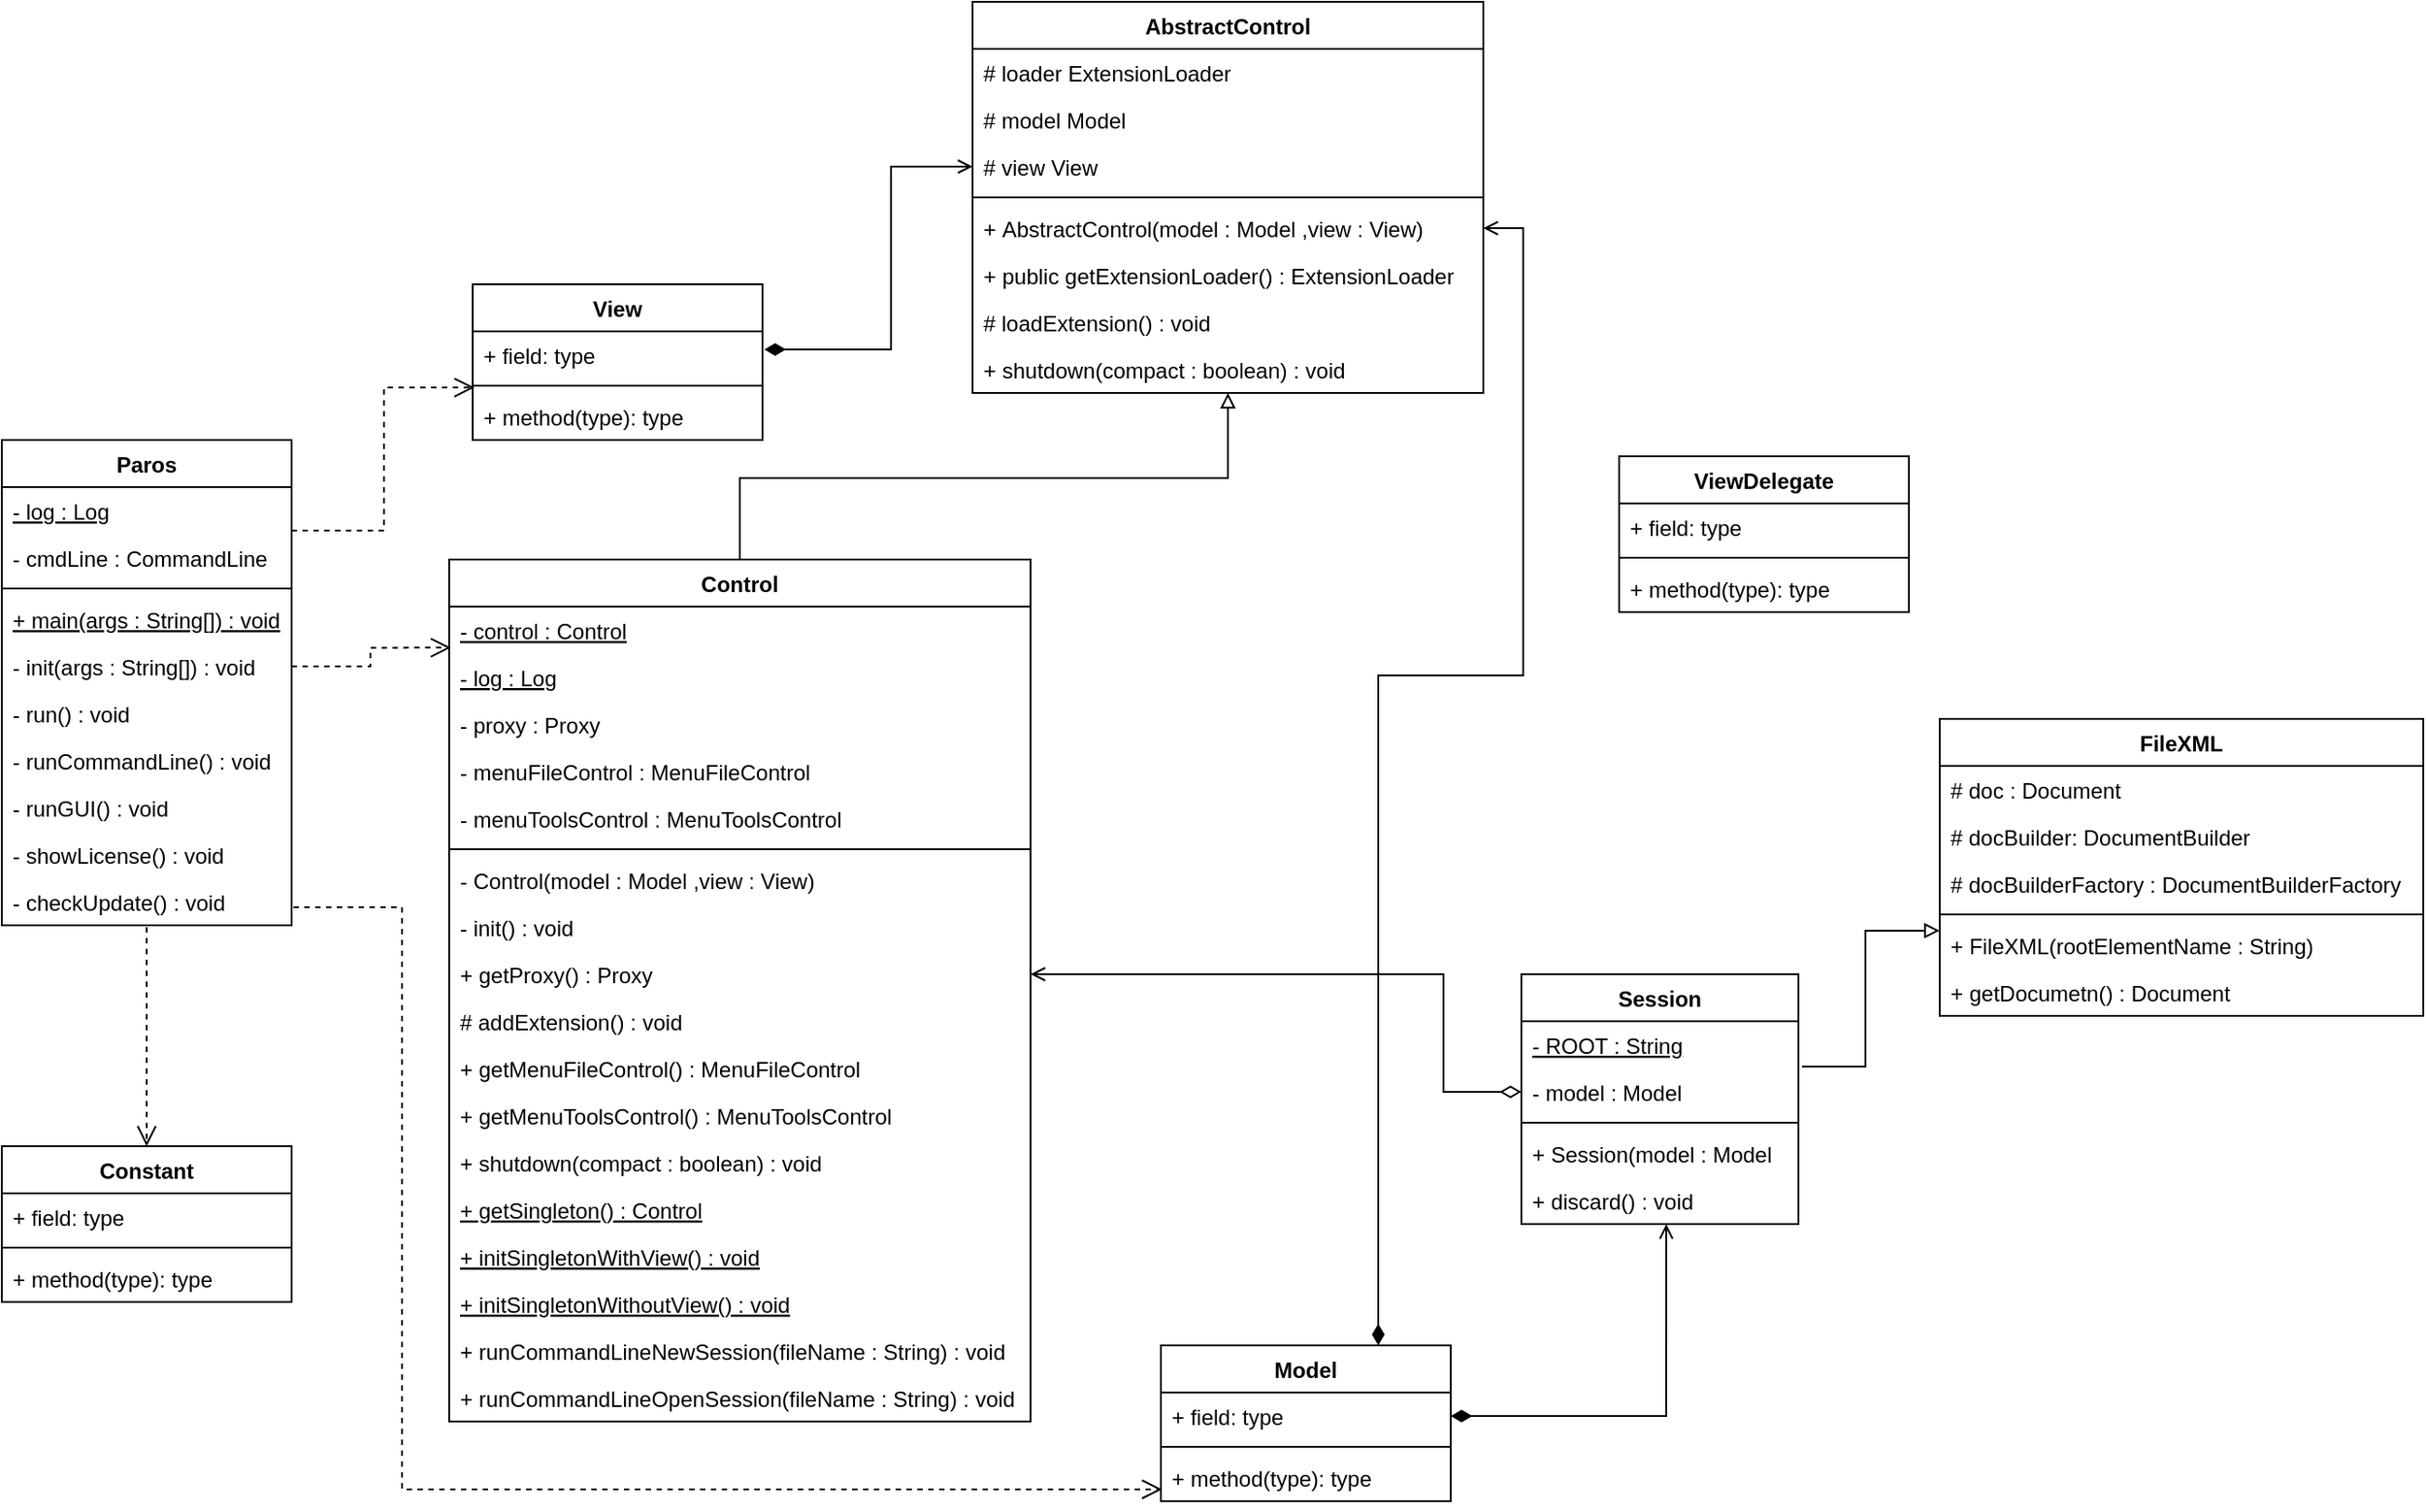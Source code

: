 <mxfile version="15.2.7" type="github"><diagram id="Wmx8umCXhcWCva3Gc1Ji" name="Page-1"><mxGraphModel dx="1973" dy="1091" grid="0" gridSize="10" guides="1" tooltips="1" connect="1" arrows="1" fold="1" page="1" pageScale="1" pageWidth="2000" pageHeight="2000" math="0" shadow="0"><root><mxCell id="0"/><mxCell id="1" parent="0"/><mxCell id="zIt9jjFe4wqMxryBXSwn-517" value="Paros" style="swimlane;fontStyle=1;align=center;verticalAlign=top;childLayout=stackLayout;horizontal=1;startSize=26;horizontalStack=0;resizeParent=1;resizeParentMax=0;resizeLast=0;collapsible=1;marginBottom=0;" vertex="1" parent="1"><mxGeometry x="430" y="546" width="160" height="268" as="geometry"><mxRectangle x="380" y="260" width="100" height="26" as="alternateBounds"/></mxGeometry></mxCell><mxCell id="zIt9jjFe4wqMxryBXSwn-518" value="- log : Log" style="text;strokeColor=none;fillColor=none;align=left;verticalAlign=top;spacingLeft=4;spacingRight=4;overflow=hidden;rotatable=0;points=[[0,0.5],[1,0.5]];portConstraint=eastwest;fontStyle=4" vertex="1" parent="zIt9jjFe4wqMxryBXSwn-517"><mxGeometry y="26" width="160" height="26" as="geometry"/></mxCell><mxCell id="zIt9jjFe4wqMxryBXSwn-519" value="- cmdLine : CommandLine" style="text;strokeColor=none;fillColor=none;align=left;verticalAlign=top;spacingLeft=4;spacingRight=4;overflow=hidden;rotatable=0;points=[[0,0.5],[1,0.5]];portConstraint=eastwest;fontStyle=0" vertex="1" parent="zIt9jjFe4wqMxryBXSwn-517"><mxGeometry y="52" width="160" height="26" as="geometry"/></mxCell><mxCell id="zIt9jjFe4wqMxryBXSwn-520" value="" style="line;strokeWidth=1;fillColor=none;align=left;verticalAlign=middle;spacingTop=-1;spacingLeft=3;spacingRight=3;rotatable=0;labelPosition=right;points=[];portConstraint=eastwest;" vertex="1" parent="zIt9jjFe4wqMxryBXSwn-517"><mxGeometry y="78" width="160" height="8" as="geometry"/></mxCell><mxCell id="zIt9jjFe4wqMxryBXSwn-521" value="+ main(args : String[]) : void" style="text;strokeColor=none;fillColor=none;align=left;verticalAlign=top;spacingLeft=4;spacingRight=4;overflow=hidden;rotatable=0;points=[[0,0.5],[1,0.5]];portConstraint=eastwest;fontStyle=4" vertex="1" parent="zIt9jjFe4wqMxryBXSwn-517"><mxGeometry y="86" width="160" height="26" as="geometry"/></mxCell><mxCell id="zIt9jjFe4wqMxryBXSwn-522" value="- init(args : String[]) : void" style="text;strokeColor=none;fillColor=none;align=left;verticalAlign=top;spacingLeft=4;spacingRight=4;overflow=hidden;rotatable=0;points=[[0,0.5],[1,0.5]];portConstraint=eastwest;fontStyle=0" vertex="1" parent="zIt9jjFe4wqMxryBXSwn-517"><mxGeometry y="112" width="160" height="26" as="geometry"/></mxCell><mxCell id="zIt9jjFe4wqMxryBXSwn-523" value="- run() : void" style="text;strokeColor=none;fillColor=none;align=left;verticalAlign=top;spacingLeft=4;spacingRight=4;overflow=hidden;rotatable=0;points=[[0,0.5],[1,0.5]];portConstraint=eastwest;fontStyle=0" vertex="1" parent="zIt9jjFe4wqMxryBXSwn-517"><mxGeometry y="138" width="160" height="26" as="geometry"/></mxCell><mxCell id="zIt9jjFe4wqMxryBXSwn-524" value="- runCommandLine() : void" style="text;strokeColor=none;fillColor=none;align=left;verticalAlign=top;spacingLeft=4;spacingRight=4;overflow=hidden;rotatable=0;points=[[0,0.5],[1,0.5]];portConstraint=eastwest;fontStyle=0" vertex="1" parent="zIt9jjFe4wqMxryBXSwn-517"><mxGeometry y="164" width="160" height="26" as="geometry"/></mxCell><mxCell id="zIt9jjFe4wqMxryBXSwn-525" value="- runGUI() : void" style="text;strokeColor=none;fillColor=none;align=left;verticalAlign=top;spacingLeft=4;spacingRight=4;overflow=hidden;rotatable=0;points=[[0,0.5],[1,0.5]];portConstraint=eastwest;fontStyle=0" vertex="1" parent="zIt9jjFe4wqMxryBXSwn-517"><mxGeometry y="190" width="160" height="26" as="geometry"/></mxCell><mxCell id="zIt9jjFe4wqMxryBXSwn-526" value="- showLicense() : void" style="text;strokeColor=none;fillColor=none;align=left;verticalAlign=top;spacingLeft=4;spacingRight=4;overflow=hidden;rotatable=0;points=[[0,0.5],[1,0.5]];portConstraint=eastwest;fontStyle=0" vertex="1" parent="zIt9jjFe4wqMxryBXSwn-517"><mxGeometry y="216" width="160" height="26" as="geometry"/></mxCell><mxCell id="zIt9jjFe4wqMxryBXSwn-527" value="- checkUpdate() : void" style="text;strokeColor=none;fillColor=none;align=left;verticalAlign=top;spacingLeft=4;spacingRight=4;overflow=hidden;rotatable=0;points=[[0,0.5],[1,0.5]];portConstraint=eastwest;fontStyle=0" vertex="1" parent="zIt9jjFe4wqMxryBXSwn-517"><mxGeometry y="242" width="160" height="26" as="geometry"/></mxCell><mxCell id="zIt9jjFe4wqMxryBXSwn-528" style="edgeStyle=orthogonalEdgeStyle;rounded=0;orthogonalLoop=1;jettySize=auto;html=1;exitX=0.5;exitY=0;exitDx=0;exitDy=0;entryX=0.5;entryY=1;entryDx=0;entryDy=0;endArrow=block;endFill=0;" edge="1" parent="1" source="zIt9jjFe4wqMxryBXSwn-529" target="zIt9jjFe4wqMxryBXSwn-544"><mxGeometry relative="1" as="geometry"><Array as="points"><mxPoint x="838" y="567"/><mxPoint x="1107" y="567"/></Array></mxGeometry></mxCell><mxCell id="zIt9jjFe4wqMxryBXSwn-529" value="Control" style="swimlane;fontStyle=1;align=center;verticalAlign=top;childLayout=stackLayout;horizontal=1;startSize=26;horizontalStack=0;resizeParent=1;resizeParentMax=0;resizeLast=0;collapsible=1;marginBottom=0;" vertex="1" parent="1"><mxGeometry x="677" y="612" width="321" height="476" as="geometry"><mxRectangle x="677" y="612" width="70" height="26" as="alternateBounds"/></mxGeometry></mxCell><mxCell id="zIt9jjFe4wqMxryBXSwn-530" value="- control : Control" style="text;strokeColor=none;fillColor=none;align=left;verticalAlign=top;spacingLeft=4;spacingRight=4;overflow=hidden;rotatable=0;points=[[0,0.5],[1,0.5]];portConstraint=eastwest;fontStyle=4" vertex="1" parent="zIt9jjFe4wqMxryBXSwn-529"><mxGeometry y="26" width="321" height="26" as="geometry"/></mxCell><mxCell id="zIt9jjFe4wqMxryBXSwn-531" value="- log : Log" style="text;strokeColor=none;fillColor=none;align=left;verticalAlign=top;spacingLeft=4;spacingRight=4;overflow=hidden;rotatable=0;points=[[0,0.5],[1,0.5]];portConstraint=eastwest;fontStyle=4" vertex="1" parent="zIt9jjFe4wqMxryBXSwn-529"><mxGeometry y="52" width="321" height="26" as="geometry"/></mxCell><mxCell id="zIt9jjFe4wqMxryBXSwn-532" value="- proxy : Proxy&#10;" style="text;strokeColor=none;fillColor=none;align=left;verticalAlign=top;spacingLeft=4;spacingRight=4;overflow=hidden;rotatable=0;points=[[0,0.5],[1,0.5]];portConstraint=eastwest;fontStyle=0" vertex="1" parent="zIt9jjFe4wqMxryBXSwn-529"><mxGeometry y="78" width="321" height="26" as="geometry"/></mxCell><mxCell id="zIt9jjFe4wqMxryBXSwn-533" value="- menuFileControl : MenuFileControl" style="text;strokeColor=none;fillColor=none;align=left;verticalAlign=top;spacingLeft=4;spacingRight=4;overflow=hidden;rotatable=0;points=[[0,0.5],[1,0.5]];portConstraint=eastwest;fontStyle=0" vertex="1" parent="zIt9jjFe4wqMxryBXSwn-529"><mxGeometry y="104" width="321" height="26" as="geometry"/></mxCell><mxCell id="zIt9jjFe4wqMxryBXSwn-534" value="- menuToolsControl : MenuToolsControl" style="text;strokeColor=none;fillColor=none;align=left;verticalAlign=top;spacingLeft=4;spacingRight=4;overflow=hidden;rotatable=0;points=[[0,0.5],[1,0.5]];portConstraint=eastwest;fontStyle=0" vertex="1" parent="zIt9jjFe4wqMxryBXSwn-529"><mxGeometry y="130" width="321" height="26" as="geometry"/></mxCell><mxCell id="zIt9jjFe4wqMxryBXSwn-535" value="" style="line;strokeWidth=1;fillColor=none;align=left;verticalAlign=middle;spacingTop=-1;spacingLeft=3;spacingRight=3;rotatable=0;labelPosition=right;points=[];portConstraint=eastwest;" vertex="1" parent="zIt9jjFe4wqMxryBXSwn-529"><mxGeometry y="156" width="321" height="8" as="geometry"/></mxCell><mxCell id="zIt9jjFe4wqMxryBXSwn-536" value="- Control(model : Model ,view : View) " style="text;strokeColor=none;fillColor=none;align=left;verticalAlign=top;spacingLeft=4;spacingRight=4;overflow=hidden;rotatable=0;points=[[0,0.5],[1,0.5]];portConstraint=eastwest;" vertex="1" parent="zIt9jjFe4wqMxryBXSwn-529"><mxGeometry y="164" width="321" height="26" as="geometry"/></mxCell><mxCell id="zIt9jjFe4wqMxryBXSwn-537" value="- init() : void" style="text;strokeColor=none;fillColor=none;align=left;verticalAlign=top;spacingLeft=4;spacingRight=4;overflow=hidden;rotatable=0;points=[[0,0.5],[1,0.5]];portConstraint=eastwest;" vertex="1" parent="zIt9jjFe4wqMxryBXSwn-529"><mxGeometry y="190" width="321" height="26" as="geometry"/></mxCell><mxCell id="zIt9jjFe4wqMxryBXSwn-538" value="+ getProxy() : Proxy&#10;" style="text;strokeColor=none;fillColor=none;align=left;verticalAlign=top;spacingLeft=4;spacingRight=4;overflow=hidden;rotatable=0;points=[[0,0.5],[1,0.5]];portConstraint=eastwest;" vertex="1" parent="zIt9jjFe4wqMxryBXSwn-529"><mxGeometry y="216" width="321" height="26" as="geometry"/></mxCell><mxCell id="zIt9jjFe4wqMxryBXSwn-539" value="# addExtension() : void&#10;" style="text;strokeColor=none;fillColor=none;align=left;verticalAlign=top;spacingLeft=4;spacingRight=4;overflow=hidden;rotatable=0;points=[[0,0.5],[1,0.5]];portConstraint=eastwest;" vertex="1" parent="zIt9jjFe4wqMxryBXSwn-529"><mxGeometry y="242" width="321" height="26" as="geometry"/></mxCell><mxCell id="zIt9jjFe4wqMxryBXSwn-540" value="+ getMenuFileControl() : MenuFileControl" style="text;strokeColor=none;fillColor=none;align=left;verticalAlign=top;spacingLeft=4;spacingRight=4;overflow=hidden;rotatable=0;points=[[0,0.5],[1,0.5]];portConstraint=eastwest;" vertex="1" parent="zIt9jjFe4wqMxryBXSwn-529"><mxGeometry y="268" width="321" height="26" as="geometry"/></mxCell><mxCell id="zIt9jjFe4wqMxryBXSwn-541" value="+ getMenuToolsControl() : MenuToolsControl" style="text;strokeColor=none;fillColor=none;align=left;verticalAlign=top;spacingLeft=4;spacingRight=4;overflow=hidden;rotatable=0;points=[[0,0.5],[1,0.5]];portConstraint=eastwest;" vertex="1" parent="zIt9jjFe4wqMxryBXSwn-529"><mxGeometry y="294" width="321" height="26" as="geometry"/></mxCell><mxCell id="zIt9jjFe4wqMxryBXSwn-542" value="+ shutdown(compact : boolean) : void" style="text;strokeColor=none;fillColor=none;align=left;verticalAlign=top;spacingLeft=4;spacingRight=4;overflow=hidden;rotatable=0;points=[[0,0.5],[1,0.5]];portConstraint=eastwest;" vertex="1" parent="zIt9jjFe4wqMxryBXSwn-529"><mxGeometry y="320" width="321" height="26" as="geometry"/></mxCell><mxCell id="zIt9jjFe4wqMxryBXSwn-543" value="+ getSingleton() : Control" style="text;strokeColor=none;fillColor=none;align=left;verticalAlign=top;spacingLeft=4;spacingRight=4;overflow=hidden;rotatable=0;points=[[0,0.5],[1,0.5]];portConstraint=eastwest;fontStyle=4" vertex="1" parent="zIt9jjFe4wqMxryBXSwn-529"><mxGeometry y="346" width="321" height="26" as="geometry"/></mxCell><mxCell id="zIt9jjFe4wqMxryBXSwn-578" value="+ initSingletonWithView() : void" style="text;strokeColor=none;fillColor=none;align=left;verticalAlign=top;spacingLeft=4;spacingRight=4;overflow=hidden;rotatable=0;points=[[0,0.5],[1,0.5]];portConstraint=eastwest;fontStyle=4" vertex="1" parent="zIt9jjFe4wqMxryBXSwn-529"><mxGeometry y="372" width="321" height="26" as="geometry"/></mxCell><mxCell id="zIt9jjFe4wqMxryBXSwn-579" value="+ initSingletonWithoutView() : void" style="text;strokeColor=none;fillColor=none;align=left;verticalAlign=top;spacingLeft=4;spacingRight=4;overflow=hidden;rotatable=0;points=[[0,0.5],[1,0.5]];portConstraint=eastwest;fontStyle=4" vertex="1" parent="zIt9jjFe4wqMxryBXSwn-529"><mxGeometry y="398" width="321" height="26" as="geometry"/></mxCell><mxCell id="zIt9jjFe4wqMxryBXSwn-580" value="+ runCommandLineNewSession(fileName : String) : void" style="text;strokeColor=none;fillColor=none;align=left;verticalAlign=top;spacingLeft=4;spacingRight=4;overflow=hidden;rotatable=0;points=[[0,0.5],[1,0.5]];portConstraint=eastwest;fontStyle=0" vertex="1" parent="zIt9jjFe4wqMxryBXSwn-529"><mxGeometry y="424" width="321" height="26" as="geometry"/></mxCell><mxCell id="zIt9jjFe4wqMxryBXSwn-581" value="+ runCommandLineOpenSession(fileName : String) : void" style="text;strokeColor=none;fillColor=none;align=left;verticalAlign=top;spacingLeft=4;spacingRight=4;overflow=hidden;rotatable=0;points=[[0,0.5],[1,0.5]];portConstraint=eastwest;fontStyle=0" vertex="1" parent="zIt9jjFe4wqMxryBXSwn-529"><mxGeometry y="450" width="321" height="26" as="geometry"/></mxCell><mxCell id="zIt9jjFe4wqMxryBXSwn-544" value="AbstractControl" style="swimlane;fontStyle=1;align=center;verticalAlign=top;childLayout=stackLayout;horizontal=1;startSize=26;horizontalStack=0;resizeParent=1;resizeParentMax=0;resizeLast=0;collapsible=1;marginBottom=0;" vertex="1" parent="1"><mxGeometry x="966" y="304" width="282" height="216" as="geometry"/></mxCell><mxCell id="zIt9jjFe4wqMxryBXSwn-545" value="# loader ExtensionLoader" style="text;strokeColor=none;fillColor=none;align=left;verticalAlign=top;spacingLeft=4;spacingRight=4;overflow=hidden;rotatable=0;points=[[0,0.5],[1,0.5]];portConstraint=eastwest;" vertex="1" parent="zIt9jjFe4wqMxryBXSwn-544"><mxGeometry y="26" width="282" height="26" as="geometry"/></mxCell><mxCell id="zIt9jjFe4wqMxryBXSwn-583" value="# model Model" style="text;strokeColor=none;fillColor=none;align=left;verticalAlign=top;spacingLeft=4;spacingRight=4;overflow=hidden;rotatable=0;points=[[0,0.5],[1,0.5]];portConstraint=eastwest;" vertex="1" parent="zIt9jjFe4wqMxryBXSwn-544"><mxGeometry y="52" width="282" height="26" as="geometry"/></mxCell><mxCell id="zIt9jjFe4wqMxryBXSwn-582" value="# view View" style="text;strokeColor=none;fillColor=none;align=left;verticalAlign=top;spacingLeft=4;spacingRight=4;overflow=hidden;rotatable=0;points=[[0,0.5],[1,0.5]];portConstraint=eastwest;" vertex="1" parent="zIt9jjFe4wqMxryBXSwn-544"><mxGeometry y="78" width="282" height="26" as="geometry"/></mxCell><mxCell id="zIt9jjFe4wqMxryBXSwn-546" value="" style="line;strokeWidth=1;fillColor=none;align=left;verticalAlign=middle;spacingTop=-1;spacingLeft=3;spacingRight=3;rotatable=0;labelPosition=right;points=[];portConstraint=eastwest;" vertex="1" parent="zIt9jjFe4wqMxryBXSwn-544"><mxGeometry y="104" width="282" height="8" as="geometry"/></mxCell><mxCell id="zIt9jjFe4wqMxryBXSwn-547" value="+ AbstractControl(model : Model ,view : View)" style="text;strokeColor=none;fillColor=none;align=left;verticalAlign=top;spacingLeft=4;spacingRight=4;overflow=hidden;rotatable=0;points=[[0,0.5],[1,0.5]];portConstraint=eastwest;" vertex="1" parent="zIt9jjFe4wqMxryBXSwn-544"><mxGeometry y="112" width="282" height="26" as="geometry"/></mxCell><mxCell id="zIt9jjFe4wqMxryBXSwn-612" value="+ public getExtensionLoader() : ExtensionLoader " style="text;strokeColor=none;fillColor=none;align=left;verticalAlign=top;spacingLeft=4;spacingRight=4;overflow=hidden;rotatable=0;points=[[0,0.5],[1,0.5]];portConstraint=eastwest;" vertex="1" parent="zIt9jjFe4wqMxryBXSwn-544"><mxGeometry y="138" width="282" height="26" as="geometry"/></mxCell><mxCell id="zIt9jjFe4wqMxryBXSwn-613" value="# loadExtension() : void" style="text;strokeColor=none;fillColor=none;align=left;verticalAlign=top;spacingLeft=4;spacingRight=4;overflow=hidden;rotatable=0;points=[[0,0.5],[1,0.5]];portConstraint=eastwest;" vertex="1" parent="zIt9jjFe4wqMxryBXSwn-544"><mxGeometry y="164" width="282" height="26" as="geometry"/></mxCell><mxCell id="zIt9jjFe4wqMxryBXSwn-614" value="+ shutdown(compact : boolean) : void" style="text;strokeColor=none;fillColor=none;align=left;verticalAlign=top;spacingLeft=4;spacingRight=4;overflow=hidden;rotatable=0;points=[[0,0.5],[1,0.5]];portConstraint=eastwest;" vertex="1" parent="zIt9jjFe4wqMxryBXSwn-544"><mxGeometry y="190" width="282" height="26" as="geometry"/></mxCell><mxCell id="zIt9jjFe4wqMxryBXSwn-548" value="View" style="swimlane;fontStyle=1;align=center;verticalAlign=top;childLayout=stackLayout;horizontal=1;startSize=26;horizontalStack=0;resizeParent=1;resizeParentMax=0;resizeLast=0;collapsible=1;marginBottom=0;" vertex="1" parent="1"><mxGeometry x="690" y="460" width="160" height="86" as="geometry"/></mxCell><mxCell id="zIt9jjFe4wqMxryBXSwn-549" value="+ field: type" style="text;strokeColor=none;fillColor=none;align=left;verticalAlign=top;spacingLeft=4;spacingRight=4;overflow=hidden;rotatable=0;points=[[0,0.5],[1,0.5]];portConstraint=eastwest;" vertex="1" parent="zIt9jjFe4wqMxryBXSwn-548"><mxGeometry y="26" width="160" height="26" as="geometry"/></mxCell><mxCell id="zIt9jjFe4wqMxryBXSwn-550" value="" style="line;strokeWidth=1;fillColor=none;align=left;verticalAlign=middle;spacingTop=-1;spacingLeft=3;spacingRight=3;rotatable=0;labelPosition=right;points=[];portConstraint=eastwest;" vertex="1" parent="zIt9jjFe4wqMxryBXSwn-548"><mxGeometry y="52" width="160" height="8" as="geometry"/></mxCell><mxCell id="zIt9jjFe4wqMxryBXSwn-551" value="+ method(type): type" style="text;strokeColor=none;fillColor=none;align=left;verticalAlign=top;spacingLeft=4;spacingRight=4;overflow=hidden;rotatable=0;points=[[0,0.5],[1,0.5]];portConstraint=eastwest;" vertex="1" parent="zIt9jjFe4wqMxryBXSwn-548"><mxGeometry y="60" width="160" height="26" as="geometry"/></mxCell><mxCell id="zIt9jjFe4wqMxryBXSwn-552" value="ViewDelegate" style="swimlane;fontStyle=1;align=center;verticalAlign=top;childLayout=stackLayout;horizontal=1;startSize=26;horizontalStack=0;resizeParent=1;resizeParentMax=0;resizeLast=0;collapsible=1;marginBottom=0;" vertex="1" parent="1"><mxGeometry x="1323" y="555" width="160" height="86" as="geometry"/></mxCell><mxCell id="zIt9jjFe4wqMxryBXSwn-553" value="+ field: type" style="text;strokeColor=none;fillColor=none;align=left;verticalAlign=top;spacingLeft=4;spacingRight=4;overflow=hidden;rotatable=0;points=[[0,0.5],[1,0.5]];portConstraint=eastwest;" vertex="1" parent="zIt9jjFe4wqMxryBXSwn-552"><mxGeometry y="26" width="160" height="26" as="geometry"/></mxCell><mxCell id="zIt9jjFe4wqMxryBXSwn-554" value="" style="line;strokeWidth=1;fillColor=none;align=left;verticalAlign=middle;spacingTop=-1;spacingLeft=3;spacingRight=3;rotatable=0;labelPosition=right;points=[];portConstraint=eastwest;" vertex="1" parent="zIt9jjFe4wqMxryBXSwn-552"><mxGeometry y="52" width="160" height="8" as="geometry"/></mxCell><mxCell id="zIt9jjFe4wqMxryBXSwn-555" value="+ method(type): type" style="text;strokeColor=none;fillColor=none;align=left;verticalAlign=top;spacingLeft=4;spacingRight=4;overflow=hidden;rotatable=0;points=[[0,0.5],[1,0.5]];portConstraint=eastwest;" vertex="1" parent="zIt9jjFe4wqMxryBXSwn-552"><mxGeometry y="60" width="160" height="26" as="geometry"/></mxCell><mxCell id="zIt9jjFe4wqMxryBXSwn-556" style="edgeStyle=orthogonalEdgeStyle;rounded=0;orthogonalLoop=1;jettySize=auto;html=1;exitX=1;exitY=0.5;exitDx=0;exitDy=0;endArrow=open;endFill=0;dashed=1;endSize=9;entryX=0.003;entryY=0.872;entryDx=0;entryDy=0;entryPerimeter=0;" edge="1" parent="1" source="zIt9jjFe4wqMxryBXSwn-522" target="zIt9jjFe4wqMxryBXSwn-530"><mxGeometry relative="1" as="geometry"><mxPoint x="660" y="746" as="targetPoint"/></mxGeometry></mxCell><mxCell id="zIt9jjFe4wqMxryBXSwn-557" value="Model" style="swimlane;fontStyle=1;align=center;verticalAlign=top;childLayout=stackLayout;horizontal=1;startSize=26;horizontalStack=0;resizeParent=1;resizeParentMax=0;resizeLast=0;collapsible=1;marginBottom=0;" vertex="1" parent="1"><mxGeometry x="1070" y="1046" width="160" height="86" as="geometry"/></mxCell><mxCell id="zIt9jjFe4wqMxryBXSwn-558" value="+ field: type" style="text;strokeColor=none;fillColor=none;align=left;verticalAlign=top;spacingLeft=4;spacingRight=4;overflow=hidden;rotatable=0;points=[[0,0.5],[1,0.5]];portConstraint=eastwest;" vertex="1" parent="zIt9jjFe4wqMxryBXSwn-557"><mxGeometry y="26" width="160" height="26" as="geometry"/></mxCell><mxCell id="zIt9jjFe4wqMxryBXSwn-559" value="" style="line;strokeWidth=1;fillColor=none;align=left;verticalAlign=middle;spacingTop=-1;spacingLeft=3;spacingRight=3;rotatable=0;labelPosition=right;points=[];portConstraint=eastwest;" vertex="1" parent="zIt9jjFe4wqMxryBXSwn-557"><mxGeometry y="52" width="160" height="8" as="geometry"/></mxCell><mxCell id="zIt9jjFe4wqMxryBXSwn-560" value="+ method(type): type" style="text;strokeColor=none;fillColor=none;align=left;verticalAlign=top;spacingLeft=4;spacingRight=4;overflow=hidden;rotatable=0;points=[[0,0.5],[1,0.5]];portConstraint=eastwest;" vertex="1" parent="zIt9jjFe4wqMxryBXSwn-557"><mxGeometry y="60" width="160" height="26" as="geometry"/></mxCell><mxCell id="zIt9jjFe4wqMxryBXSwn-563" value="Session" style="swimlane;fontStyle=1;align=center;verticalAlign=top;childLayout=stackLayout;horizontal=1;startSize=26;horizontalStack=0;resizeParent=1;resizeParentMax=0;resizeLast=0;collapsible=1;marginBottom=0;" vertex="1" parent="1"><mxGeometry x="1269" y="841" width="153" height="138" as="geometry"/></mxCell><mxCell id="zIt9jjFe4wqMxryBXSwn-616" value="- ROOT : String" style="text;strokeColor=none;fillColor=none;align=left;verticalAlign=top;spacingLeft=4;spacingRight=4;overflow=hidden;rotatable=0;points=[[0,0.5],[1,0.5]];portConstraint=eastwest;fontStyle=4" vertex="1" parent="zIt9jjFe4wqMxryBXSwn-563"><mxGeometry y="26" width="153" height="26" as="geometry"/></mxCell><mxCell id="zIt9jjFe4wqMxryBXSwn-620" value="- model : Model" style="text;strokeColor=none;fillColor=none;align=left;verticalAlign=top;spacingLeft=4;spacingRight=4;overflow=hidden;rotatable=0;points=[[0,0.5],[1,0.5]];portConstraint=eastwest;" vertex="1" parent="zIt9jjFe4wqMxryBXSwn-563"><mxGeometry y="52" width="153" height="26" as="geometry"/></mxCell><mxCell id="zIt9jjFe4wqMxryBXSwn-565" value="" style="line;strokeWidth=1;fillColor=none;align=left;verticalAlign=middle;spacingTop=-1;spacingLeft=3;spacingRight=3;rotatable=0;labelPosition=right;points=[];portConstraint=eastwest;" vertex="1" parent="zIt9jjFe4wqMxryBXSwn-563"><mxGeometry y="78" width="153" height="8" as="geometry"/></mxCell><mxCell id="zIt9jjFe4wqMxryBXSwn-566" value="+ Session(model : Model" style="text;strokeColor=none;fillColor=none;align=left;verticalAlign=top;spacingLeft=4;spacingRight=4;overflow=hidden;rotatable=0;points=[[0,0.5],[1,0.5]];portConstraint=eastwest;" vertex="1" parent="zIt9jjFe4wqMxryBXSwn-563"><mxGeometry y="86" width="153" height="26" as="geometry"/></mxCell><mxCell id="zIt9jjFe4wqMxryBXSwn-618" value="+ discard() : void" style="text;strokeColor=none;fillColor=none;align=left;verticalAlign=top;spacingLeft=4;spacingRight=4;overflow=hidden;rotatable=0;points=[[0,0.5],[1,0.5]];portConstraint=eastwest;" vertex="1" parent="zIt9jjFe4wqMxryBXSwn-563"><mxGeometry y="112" width="153" height="26" as="geometry"/></mxCell><mxCell id="zIt9jjFe4wqMxryBXSwn-567" value="FileXML" style="swimlane;fontStyle=1;align=center;verticalAlign=top;childLayout=stackLayout;horizontal=1;startSize=26;horizontalStack=0;resizeParent=1;resizeParentMax=0;resizeLast=0;collapsible=1;marginBottom=0;" vertex="1" parent="1"><mxGeometry x="1500" y="700" width="267" height="164" as="geometry"/></mxCell><mxCell id="zIt9jjFe4wqMxryBXSwn-568" value="# doc : Document" style="text;strokeColor=none;fillColor=none;align=left;verticalAlign=top;spacingLeft=4;spacingRight=4;overflow=hidden;rotatable=0;points=[[0,0.5],[1,0.5]];portConstraint=eastwest;" vertex="1" parent="zIt9jjFe4wqMxryBXSwn-567"><mxGeometry y="26" width="267" height="26" as="geometry"/></mxCell><mxCell id="zIt9jjFe4wqMxryBXSwn-666" value="# docBuilder: DocumentBuilder" style="text;strokeColor=none;fillColor=none;align=left;verticalAlign=top;spacingLeft=4;spacingRight=4;overflow=hidden;rotatable=0;points=[[0,0.5],[1,0.5]];portConstraint=eastwest;" vertex="1" parent="zIt9jjFe4wqMxryBXSwn-567"><mxGeometry y="52" width="267" height="26" as="geometry"/></mxCell><mxCell id="zIt9jjFe4wqMxryBXSwn-665" value="# docBuilderFactory : DocumentBuilderFactory" style="text;strokeColor=none;fillColor=none;align=left;verticalAlign=top;spacingLeft=4;spacingRight=4;overflow=hidden;rotatable=0;points=[[0,0.5],[1,0.5]];portConstraint=eastwest;" vertex="1" parent="zIt9jjFe4wqMxryBXSwn-567"><mxGeometry y="78" width="267" height="26" as="geometry"/></mxCell><mxCell id="zIt9jjFe4wqMxryBXSwn-569" value="" style="line;strokeWidth=1;fillColor=none;align=left;verticalAlign=middle;spacingTop=-1;spacingLeft=3;spacingRight=3;rotatable=0;labelPosition=right;points=[];portConstraint=eastwest;" vertex="1" parent="zIt9jjFe4wqMxryBXSwn-567"><mxGeometry y="104" width="267" height="8" as="geometry"/></mxCell><mxCell id="zIt9jjFe4wqMxryBXSwn-570" value="+ FileXML(rootElementName : String)" style="text;strokeColor=none;fillColor=none;align=left;verticalAlign=top;spacingLeft=4;spacingRight=4;overflow=hidden;rotatable=0;points=[[0,0.5],[1,0.5]];portConstraint=eastwest;" vertex="1" parent="zIt9jjFe4wqMxryBXSwn-567"><mxGeometry y="112" width="267" height="26" as="geometry"/></mxCell><mxCell id="zIt9jjFe4wqMxryBXSwn-667" value="+ getDocumetn() : Document" style="text;strokeColor=none;fillColor=none;align=left;verticalAlign=top;spacingLeft=4;spacingRight=4;overflow=hidden;rotatable=0;points=[[0,0.5],[1,0.5]];portConstraint=eastwest;" vertex="1" parent="zIt9jjFe4wqMxryBXSwn-567"><mxGeometry y="138" width="267" height="26" as="geometry"/></mxCell><mxCell id="zIt9jjFe4wqMxryBXSwn-571" value="Constant" style="swimlane;fontStyle=1;align=center;verticalAlign=top;childLayout=stackLayout;horizontal=1;startSize=26;horizontalStack=0;resizeParent=1;resizeParentMax=0;resizeLast=0;collapsible=1;marginBottom=0;" vertex="1" parent="1"><mxGeometry x="430" y="936" width="160" height="86" as="geometry"/></mxCell><mxCell id="zIt9jjFe4wqMxryBXSwn-572" value="+ field: type" style="text;strokeColor=none;fillColor=none;align=left;verticalAlign=top;spacingLeft=4;spacingRight=4;overflow=hidden;rotatable=0;points=[[0,0.5],[1,0.5]];portConstraint=eastwest;" vertex="1" parent="zIt9jjFe4wqMxryBXSwn-571"><mxGeometry y="26" width="160" height="26" as="geometry"/></mxCell><mxCell id="zIt9jjFe4wqMxryBXSwn-573" value="" style="line;strokeWidth=1;fillColor=none;align=left;verticalAlign=middle;spacingTop=-1;spacingLeft=3;spacingRight=3;rotatable=0;labelPosition=right;points=[];portConstraint=eastwest;" vertex="1" parent="zIt9jjFe4wqMxryBXSwn-571"><mxGeometry y="52" width="160" height="8" as="geometry"/></mxCell><mxCell id="zIt9jjFe4wqMxryBXSwn-574" value="+ method(type): type" style="text;strokeColor=none;fillColor=none;align=left;verticalAlign=top;spacingLeft=4;spacingRight=4;overflow=hidden;rotatable=0;points=[[0,0.5],[1,0.5]];portConstraint=eastwest;" vertex="1" parent="zIt9jjFe4wqMxryBXSwn-571"><mxGeometry y="60" width="160" height="26" as="geometry"/></mxCell><mxCell id="zIt9jjFe4wqMxryBXSwn-575" style="edgeStyle=orthogonalEdgeStyle;rounded=0;orthogonalLoop=1;jettySize=auto;html=1;exitX=0.5;exitY=1.038;exitDx=0;exitDy=0;entryX=0.5;entryY=0;entryDx=0;entryDy=0;endArrow=open;endFill=0;dashed=1;endSize=9;exitPerimeter=0;" edge="1" parent="1" source="zIt9jjFe4wqMxryBXSwn-527" target="zIt9jjFe4wqMxryBXSwn-571"><mxGeometry relative="1" as="geometry"><mxPoint x="590" y="712" as="sourcePoint"/><mxPoint x="690" y="830" as="targetPoint"/></mxGeometry></mxCell><mxCell id="zIt9jjFe4wqMxryBXSwn-576" style="edgeStyle=orthogonalEdgeStyle;rounded=0;orthogonalLoop=1;jettySize=auto;html=1;exitX=1;exitY=0.5;exitDx=0;exitDy=0;entryX=0.006;entryY=-0.115;entryDx=0;entryDy=0;endArrow=open;endFill=0;dashed=1;endSize=9;entryPerimeter=0;" edge="1" parent="1" target="zIt9jjFe4wqMxryBXSwn-551"><mxGeometry relative="1" as="geometry"><mxPoint x="590" y="596" as="sourcePoint"/><mxPoint x="690" y="714" as="targetPoint"/><Array as="points"><mxPoint x="641" y="596"/><mxPoint x="641" y="517"/></Array></mxGeometry></mxCell><mxCell id="zIt9jjFe4wqMxryBXSwn-577" style="edgeStyle=orthogonalEdgeStyle;rounded=0;orthogonalLoop=1;jettySize=auto;html=1;entryX=0.004;entryY=0.75;entryDx=0;entryDy=0;endArrow=open;endFill=0;dashed=1;endSize=9;entryPerimeter=0;" edge="1" parent="1" target="zIt9jjFe4wqMxryBXSwn-560"><mxGeometry relative="1" as="geometry"><mxPoint x="591" y="804" as="sourcePoint"/><mxPoint x="690" y="915" as="targetPoint"/><Array as="points"><mxPoint x="651" y="804"/><mxPoint x="651" y="1126"/></Array></mxGeometry></mxCell><mxCell id="zIt9jjFe4wqMxryBXSwn-584" style="edgeStyle=orthogonalEdgeStyle;rounded=0;orthogonalLoop=1;jettySize=auto;html=1;exitX=0;exitY=0.5;exitDx=0;exitDy=0;endArrow=diamondThin;endFill=1;endSize=9;startArrow=open;startFill=0;" edge="1" parent="1" source="zIt9jjFe4wqMxryBXSwn-582"><mxGeometry relative="1" as="geometry"><mxPoint x="767.25" y="622" as="sourcePoint"/><mxPoint x="851" y="496" as="targetPoint"/><Array as="points"><mxPoint x="921" y="395"/><mxPoint x="921" y="496"/></Array></mxGeometry></mxCell><mxCell id="zIt9jjFe4wqMxryBXSwn-611" style="edgeStyle=orthogonalEdgeStyle;rounded=0;orthogonalLoop=1;jettySize=auto;html=1;exitX=1;exitY=0.5;exitDx=0;exitDy=0;endArrow=diamondThin;endFill=1;endSize=9;startArrow=open;startFill=0;entryX=0.75;entryY=0;entryDx=0;entryDy=0;" edge="1" parent="1" source="zIt9jjFe4wqMxryBXSwn-547" target="zIt9jjFe4wqMxryBXSwn-557"><mxGeometry relative="1" as="geometry"><mxPoint x="1207.5" y="575" as="sourcePoint"/><mxPoint x="1092.5" y="676" as="targetPoint"/><Array as="points"><mxPoint x="1270" y="429"/><mxPoint x="1270" y="676"/><mxPoint x="1190" y="676"/></Array></mxGeometry></mxCell><mxCell id="zIt9jjFe4wqMxryBXSwn-664" style="edgeStyle=orthogonalEdgeStyle;rounded=0;orthogonalLoop=1;jettySize=auto;html=1;exitX=1.013;exitY=-0.038;exitDx=0;exitDy=0;endArrow=block;endFill=0;exitPerimeter=0;entryX=0;entryY=0.192;entryDx=0;entryDy=0;entryPerimeter=0;" edge="1" parent="1" source="zIt9jjFe4wqMxryBXSwn-620" target="zIt9jjFe4wqMxryBXSwn-570"><mxGeometry relative="1" as="geometry"><mxPoint x="1434" y="887" as="sourcePoint"/><mxPoint x="1703.5" y="795" as="targetPoint"/><Array as="points"><mxPoint x="1459" y="892"/><mxPoint x="1459" y="817"/></Array></mxGeometry></mxCell><mxCell id="zIt9jjFe4wqMxryBXSwn-668" style="edgeStyle=orthogonalEdgeStyle;rounded=0;orthogonalLoop=1;jettySize=auto;html=1;endArrow=diamondThin;endFill=1;endSize=9;startArrow=open;startFill=0;entryX=0.913;entryY=0;entryDx=0;entryDy=0;exitX=0;exitY=0.5;exitDx=0;exitDy=0;entryPerimeter=0;strokeColor=none;" edge="1" parent="1" source="zIt9jjFe4wqMxryBXSwn-566" target="zIt9jjFe4wqMxryBXSwn-557"><mxGeometry relative="1" as="geometry"><mxPoint x="1273" y="915" as="sourcePoint"/><mxPoint x="1200" y="1056" as="targetPoint"/><Array as="points"><mxPoint x="1216" y="940"/></Array></mxGeometry></mxCell><mxCell id="zIt9jjFe4wqMxryBXSwn-669" style="edgeStyle=orthogonalEdgeStyle;rounded=0;orthogonalLoop=1;jettySize=auto;html=1;endArrow=diamondThin;endFill=0;endSize=9;startArrow=open;startFill=0;entryX=0;entryY=0.5;entryDx=0;entryDy=0;exitX=1;exitY=0.5;exitDx=0;exitDy=0;" edge="1" parent="1" source="zIt9jjFe4wqMxryBXSwn-538" target="zIt9jjFe4wqMxryBXSwn-620"><mxGeometry relative="1" as="geometry"><mxPoint x="1091" y="833" as="sourcePoint"/><mxPoint x="1226.08" y="1056" as="targetPoint"/><Array as="points"><mxPoint x="1226" y="841"/><mxPoint x="1226" y="906"/></Array></mxGeometry></mxCell><mxCell id="zIt9jjFe4wqMxryBXSwn-670" style="edgeStyle=orthogonalEdgeStyle;rounded=0;orthogonalLoop=1;jettySize=auto;html=1;exitX=0.523;exitY=1;exitDx=0;exitDy=0;endArrow=diamondThin;endFill=1;endSize=9;startArrow=open;startFill=0;entryX=1;entryY=0.5;entryDx=0;entryDy=0;exitPerimeter=0;" edge="1" parent="1" source="zIt9jjFe4wqMxryBXSwn-618" target="zIt9jjFe4wqMxryBXSwn-558"><mxGeometry relative="1" as="geometry"><mxPoint x="1449" y="744" as="sourcePoint"/><mxPoint x="1391" y="1361" as="targetPoint"/><Array as="points"><mxPoint x="1349" y="1085"/></Array></mxGeometry></mxCell></root></mxGraphModel></diagram></mxfile>